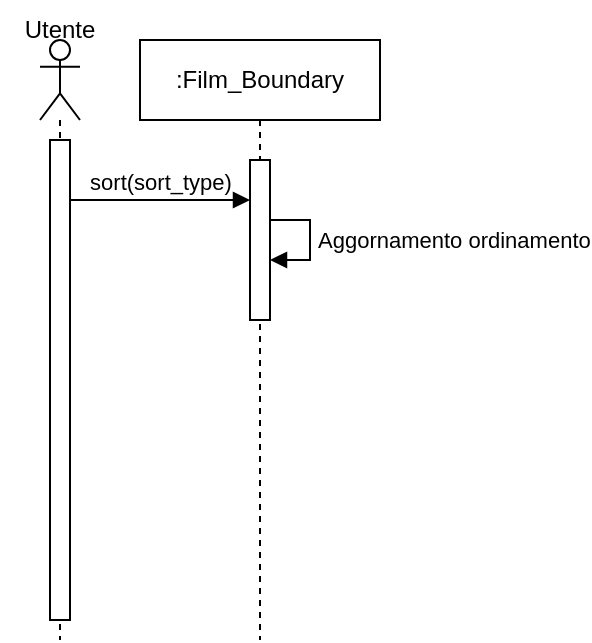 <mxfile version="25.0.2">
  <diagram name="Page-1" id="2YBvvXClWsGukQMizWep">
    <mxGraphModel dx="1034" dy="511" grid="1" gridSize="10" guides="1" tooltips="1" connect="1" arrows="1" fold="1" page="1" pageScale="1" pageWidth="850" pageHeight="1100" math="0" shadow="0">
      <root>
        <mxCell id="0" />
        <mxCell id="1" parent="0" />
        <mxCell id="oCgKuPc3CrPxkRXXPGLc-1" value="" style="shape=umlLifeline;perimeter=lifelinePerimeter;whiteSpace=wrap;html=1;container=1;dropTarget=0;collapsible=0;recursiveResize=0;outlineConnect=0;portConstraint=eastwest;newEdgeStyle={&quot;curved&quot;:0,&quot;rounded&quot;:0};participant=umlActor;" parent="1" vertex="1">
          <mxGeometry x="40" y="40" width="20" height="300" as="geometry" />
        </mxCell>
        <mxCell id="oCgKuPc3CrPxkRXXPGLc-2" value="" style="html=1;points=[[0,0,0,0,5],[0,1,0,0,-5],[1,0,0,0,5],[1,1,0,0,-5]];perimeter=orthogonalPerimeter;outlineConnect=0;targetShapes=umlLifeline;portConstraint=eastwest;newEdgeStyle={&quot;curved&quot;:0,&quot;rounded&quot;:0};" parent="oCgKuPc3CrPxkRXXPGLc-1" vertex="1">
          <mxGeometry x="5" y="50" width="10" height="240" as="geometry" />
        </mxCell>
        <mxCell id="oCgKuPc3CrPxkRXXPGLc-3" value=":Film_Boundary" style="shape=umlLifeline;perimeter=lifelinePerimeter;whiteSpace=wrap;html=1;container=1;dropTarget=0;collapsible=0;recursiveResize=0;outlineConnect=0;portConstraint=eastwest;newEdgeStyle={&quot;curved&quot;:0,&quot;rounded&quot;:0};" parent="1" vertex="1">
          <mxGeometry x="90" y="40" width="120" height="300" as="geometry" />
        </mxCell>
        <mxCell id="oCgKuPc3CrPxkRXXPGLc-4" value="" style="html=1;points=[[0,0,0,0,5],[0,1,0,0,-5],[1,0,0,0,5],[1,1,0,0,-5]];perimeter=orthogonalPerimeter;outlineConnect=0;targetShapes=umlLifeline;portConstraint=eastwest;newEdgeStyle={&quot;curved&quot;:0,&quot;rounded&quot;:0};" parent="oCgKuPc3CrPxkRXXPGLc-3" vertex="1">
          <mxGeometry x="55" y="60" width="10" height="80" as="geometry" />
        </mxCell>
        <mxCell id="oCgKuPc3CrPxkRXXPGLc-5" value="Aggornamento ordinamento" style="html=1;align=left;spacingLeft=2;endArrow=block;rounded=0;edgeStyle=orthogonalEdgeStyle;curved=0;rounded=0;" parent="oCgKuPc3CrPxkRXXPGLc-3" source="oCgKuPc3CrPxkRXXPGLc-4" target="oCgKuPc3CrPxkRXXPGLc-4" edge="1">
          <mxGeometry relative="1" as="geometry">
            <mxPoint x="100" y="90" as="sourcePoint" />
            <Array as="points" />
            <mxPoint x="105" y="120" as="targetPoint" />
          </mxGeometry>
        </mxCell>
        <mxCell id="oCgKuPc3CrPxkRXXPGLc-6" value="sort(sort_type)" style="html=1;verticalAlign=bottom;endArrow=block;curved=0;rounded=0;" parent="1" source="oCgKuPc3CrPxkRXXPGLc-2" target="oCgKuPc3CrPxkRXXPGLc-4" edge="1">
          <mxGeometry width="80" relative="1" as="geometry">
            <mxPoint x="210" y="140" as="sourcePoint" />
            <mxPoint x="290" y="140" as="targetPoint" />
            <Array as="points">
              <mxPoint x="120" y="120" />
            </Array>
          </mxGeometry>
        </mxCell>
        <mxCell id="86crFR5xOmEiSpLLCy36-1" value="Utente" style="text;html=1;align=center;verticalAlign=middle;whiteSpace=wrap;rounded=0;" vertex="1" parent="1">
          <mxGeometry x="20" y="20" width="60" height="30" as="geometry" />
        </mxCell>
      </root>
    </mxGraphModel>
  </diagram>
</mxfile>
